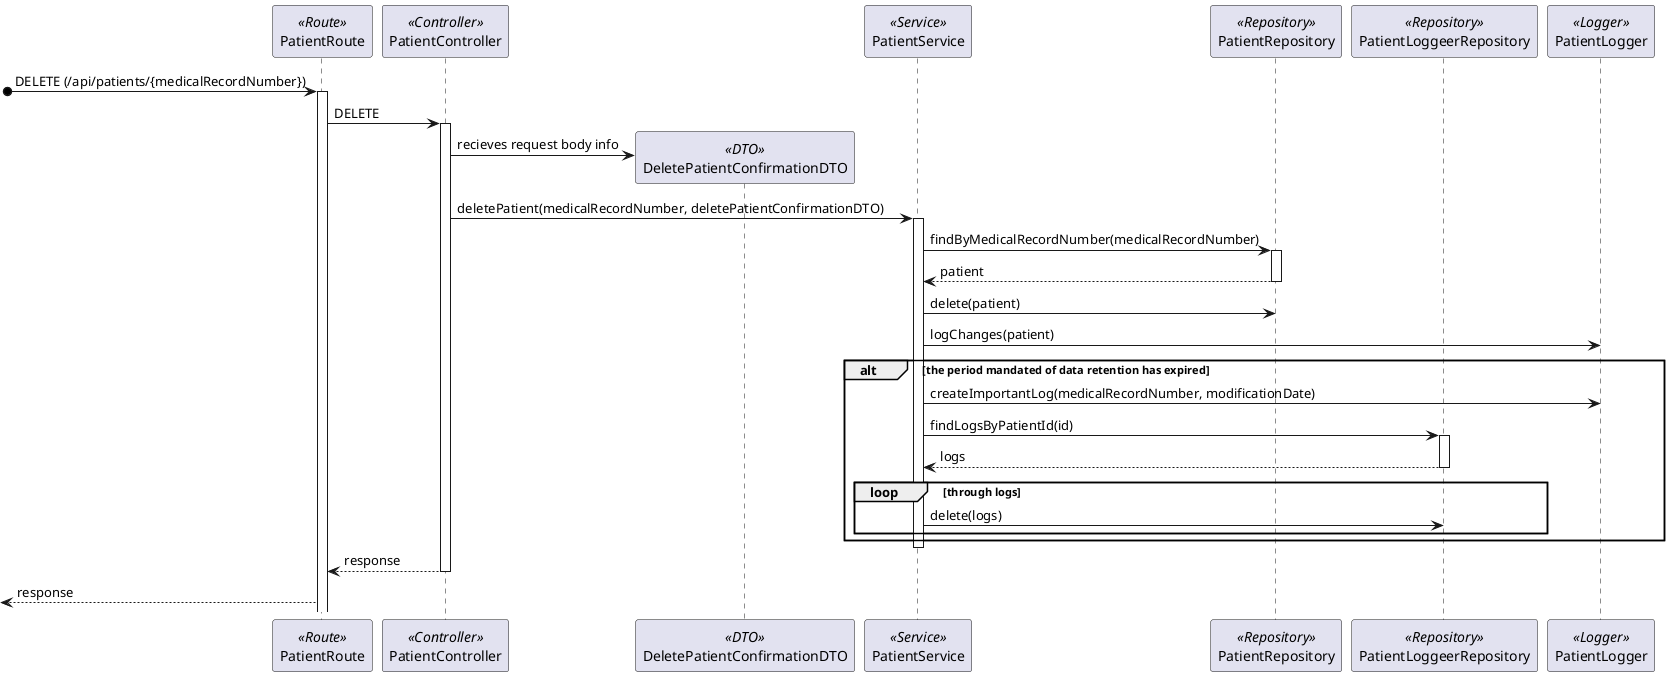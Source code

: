 ```plantuml
@startuml Process_View
participant PatientRoute as Route <<Route>>
participant PatientController as Controller <<Controller>>
participant DeletePatientConfirmationDTO as DTO <<DTO>>
participant PatientService as Service <<Service>>
participant PatientRepository as Repository <<Repository>>
participant PatientLoggeerRepository as LoggerRepository <<Repository>>
participant PatientLogger as Logger <<Logger>>
[o-> Route: DELETE (/api/patients/{medicalRecordNumber})
activate Route
Route -> Controller : DELETE
activate Controller
Controller -> DTO** : recieves request body info
Controller -> Service : deletePatient(medicalRecordNumber, deletePatientConfirmationDTO)
activate Service
Service -> Repository : findByMedicalRecordNumber(medicalRecordNumber)
activate Repository
return patient
Service -> Repository : delete(patient)
Service -> Logger : logChanges(patient)
alt the period mandated of data retention has expired
    Service -> Logger : createImportantLog(medicalRecordNumber, modificationDate)
    Service -> LoggerRepository: findLogsByPatientId(id)
    activate LoggerRepository
    return logs
    loop through logs
        Service -> LoggerRepository: delete(logs)
    end
end
deactivate Repository
deactivate Service
Controller --> Route : response
deactivate Controller
<-- Route : response

@enduml
```